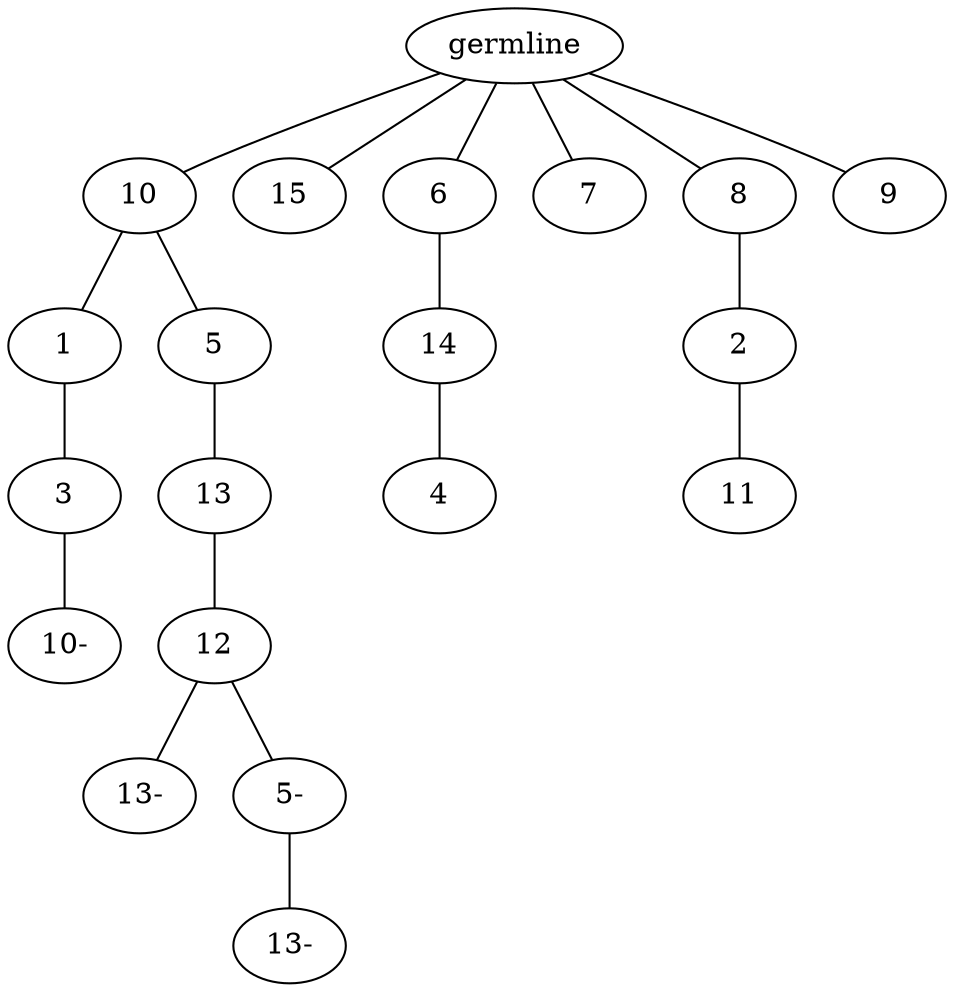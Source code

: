 graph tree {
    "139700092831056" [label="germline"];
    "139700093812256" [label="10"];
    "139700093819632" [label="1"];
    "139700093819296" [label="3"];
    "139700093808016" [label="10-"];
    "139700093818528" [label="5"];
    "139700093808304" [label="13"];
    "139700093804896" [label="12"];
    "139700093134736" [label="13-"];
    "139700093135024" [label="5-"];
    "139700093133104" [label="13-"];
    "139700093811776" [label="15"];
    "139700093818480" [label="6"];
    "139700093805280" [label="14"];
    "139700093692080" [label="4"];
    "139700093819920" [label="7"];
    "139700093808544" [label="8"];
    "139700093132960" [label="2"];
    "139700093134928" [label="11"];
    "139700093817616" [label="9"];
    "139700092831056" -- "139700093812256";
    "139700092831056" -- "139700093811776";
    "139700092831056" -- "139700093818480";
    "139700092831056" -- "139700093819920";
    "139700092831056" -- "139700093808544";
    "139700092831056" -- "139700093817616";
    "139700093812256" -- "139700093819632";
    "139700093812256" -- "139700093818528";
    "139700093819632" -- "139700093819296";
    "139700093819296" -- "139700093808016";
    "139700093818528" -- "139700093808304";
    "139700093808304" -- "139700093804896";
    "139700093804896" -- "139700093134736";
    "139700093804896" -- "139700093135024";
    "139700093135024" -- "139700093133104";
    "139700093818480" -- "139700093805280";
    "139700093805280" -- "139700093692080";
    "139700093808544" -- "139700093132960";
    "139700093132960" -- "139700093134928";
}
